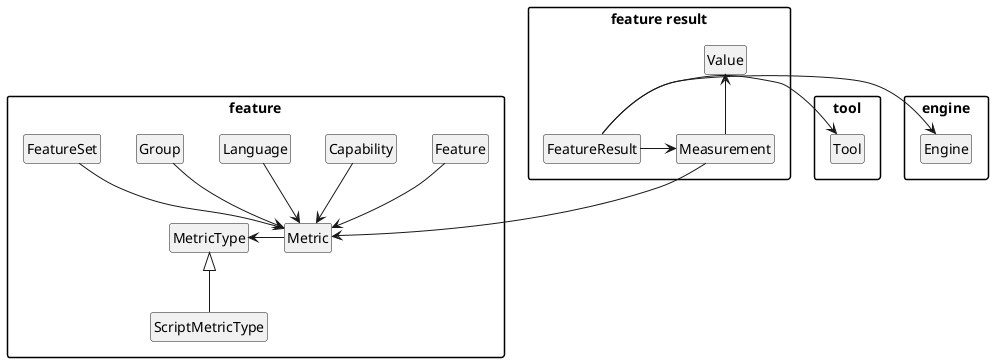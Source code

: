 @startuml

package "engine" {
  class Engine
}
package "tool" {
  class Tool
}
package "feature result" {
  class FeatureResult
  class Value
  class Measurement

  Measurement -up-> Value

  FeatureResult -> Measurement
  FeatureResult -> Tool
  FeatureResult -> Engine
}

package "feature" {

	class Metric
	class MetricType
	class ScriptMetricType extends MetricType

	class Feature
	class Capability
    	class Language
    	class Group
    	class FeatureSet

	Feature --> Metric
	Capability --> Metric
	Language --> Metric
	Group --> Metric
	FeatureSet --> Metric

	Metric -left-> MetricType

}

Measurement --> Metric

hide empty members
hide empty methods
hide circle

skinparam monochrome true
skinparam shadowing false
skinparam packageStyle rect
@enduml
